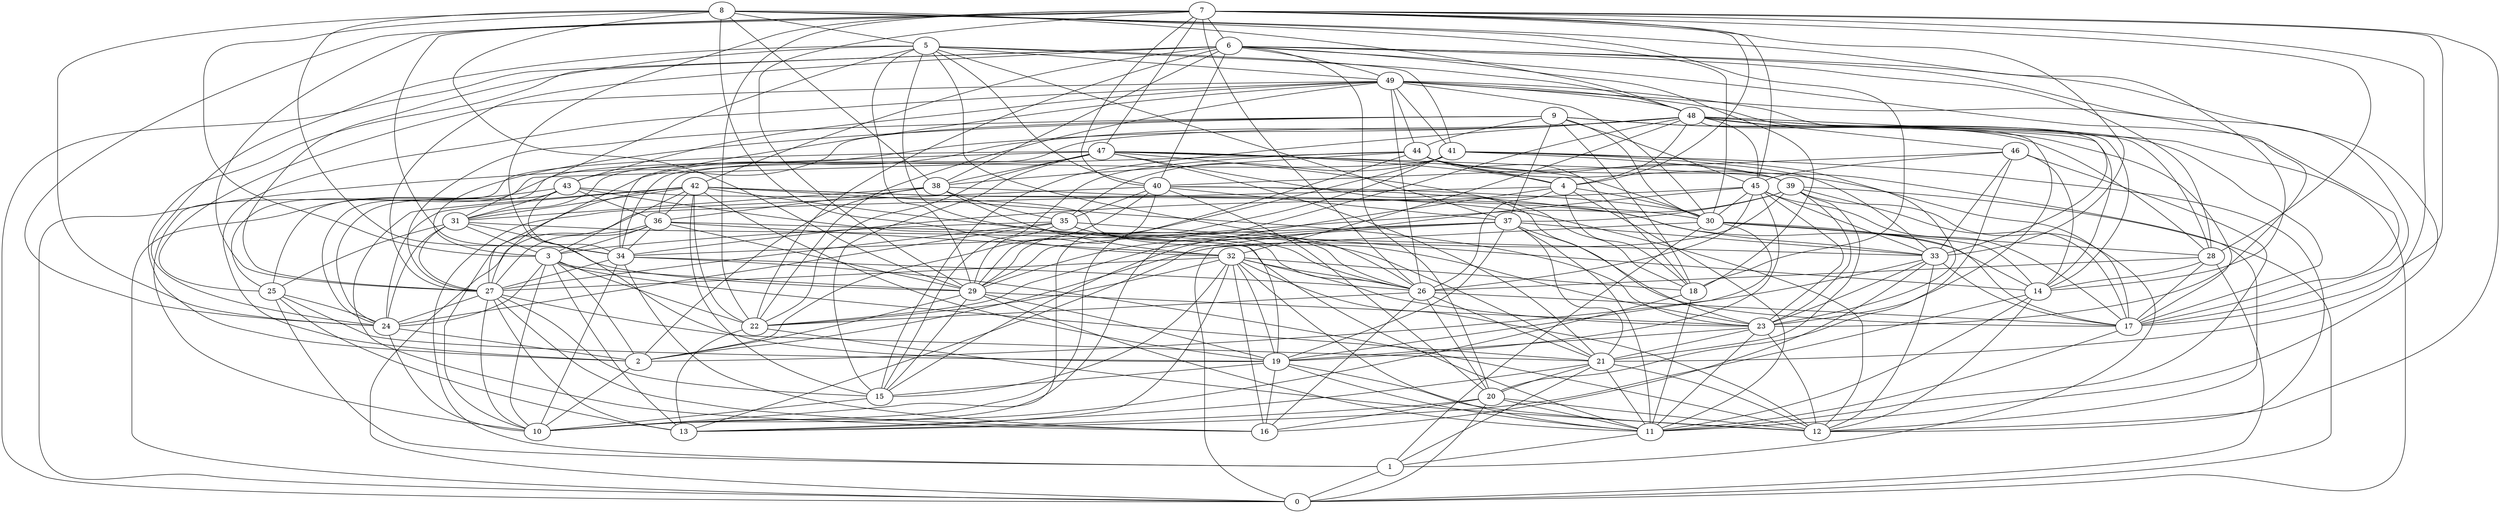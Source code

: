 digraph GG_graph {

subgraph G_graph {
edge [color = black]
"31" -> "25" [dir = none]
"31" -> "24" [dir = none]
"31" -> "3" [dir = none]
"31" -> "29" [dir = none]
"37" -> "21" [dir = none]
"37" -> "34" [dir = none]
"36" -> "29" [dir = none]
"36" -> "32" [dir = none]
"36" -> "34" [dir = none]
"43" -> "24" [dir = none]
"43" -> "26" [dir = none]
"43" -> "23" [dir = none]
"20" -> "16" [dir = none]
"20" -> "11" [dir = none]
"20" -> "13" [dir = none]
"44" -> "17" [dir = none]
"44" -> "15" [dir = none]
"33" -> "12" [dir = none]
"33" -> "17" [dir = none]
"14" -> "13" [dir = none]
"34" -> "12" [dir = none]
"34" -> "10" [dir = none]
"34" -> "16" [dir = none]
"8" -> "14" [dir = none]
"8" -> "38" [dir = none]
"8" -> "32" [dir = none]
"8" -> "48" [dir = none]
"8" -> "24" [dir = none]
"38" -> "30" [dir = none]
"38" -> "36" [dir = none]
"38" -> "2" [dir = none]
"46" -> "11" [dir = none]
"46" -> "45" [dir = none]
"46" -> "40" [dir = none]
"46" -> "20" [dir = none]
"46" -> "33" [dir = none]
"41" -> "23" [dir = none]
"41" -> "12" [dir = none]
"41" -> "29" [dir = none]
"28" -> "26" [dir = none]
"28" -> "17" [dir = none]
"48" -> "10" [dir = none]
"48" -> "31" [dir = none]
"48" -> "28" [dir = none]
"48" -> "34" [dir = none]
"48" -> "46" [dir = none]
"39" -> "23" [dir = none]
"39" -> "2" [dir = none]
"39" -> "37" [dir = none]
"39" -> "17" [dir = none]
"39" -> "0" [dir = none]
"39" -> "29" [dir = none]
"39" -> "1" [dir = none]
"11" -> "1" [dir = none]
"18" -> "11" [dir = none]
"26" -> "20" [dir = none]
"32" -> "12" [dir = none]
"32" -> "26" [dir = none]
"32" -> "16" [dir = none]
"32" -> "27" [dir = none]
"32" -> "13" [dir = none]
"32" -> "15" [dir = none]
"29" -> "23" [dir = none]
"29" -> "2" [dir = none]
"29" -> "19" [dir = none]
"29" -> "11" [dir = none]
"19" -> "12" [dir = none]
"19" -> "11" [dir = none]
"5" -> "49" [dir = none]
"5" -> "26" [dir = none]
"5" -> "27" [dir = none]
"5" -> "48" [dir = none]
"5" -> "31" [dir = none]
"5" -> "41" [dir = none]
"4" -> "15" [dir = none]
"4" -> "11" [dir = none]
"4" -> "18" [dir = none]
"35" -> "27" [dir = none]
"35" -> "24" [dir = none]
"35" -> "3" [dir = none]
"35" -> "26" [dir = none]
"27" -> "15" [dir = none]
"27" -> "21" [dir = none]
"27" -> "24" [dir = none]
"7" -> "22" [dir = none]
"7" -> "29" [dir = none]
"7" -> "34" [dir = none]
"7" -> "4" [dir = none]
"7" -> "47" [dir = none]
"7" -> "33" [dir = none]
"7" -> "27" [dir = none]
"7" -> "28" [dir = none]
"7" -> "24" [dir = none]
"49" -> "44" [dir = none]
"49" -> "26" [dir = none]
"49" -> "34" [dir = none]
"42" -> "3" [dir = none]
"42" -> "14" [dir = none]
"42" -> "26" [dir = none]
"42" -> "24" [dir = none]
"42" -> "27" [dir = none]
"42" -> "22" [dir = none]
"42" -> "23" [dir = none]
"42" -> "16" [dir = none]
"42" -> "12" [dir = none]
"9" -> "30" [dir = none]
"9" -> "18" [dir = none]
"9" -> "3" [dir = none]
"9" -> "28" [dir = none]
"9" -> "27" [dir = none]
"40" -> "37" [dir = none]
"40" -> "20" [dir = none]
"40" -> "2" [dir = none]
"40" -> "1" [dir = none]
"45" -> "13" [dir = none]
"45" -> "30" [dir = none]
"45" -> "23" [dir = none]
"45" -> "34" [dir = none]
"45" -> "17" [dir = none]
"45" -> "26" [dir = none]
"30" -> "0" [dir = none]
"30" -> "14" [dir = none]
"30" -> "17" [dir = none]
"30" -> "28" [dir = none]
"6" -> "11" [dir = none]
"6" -> "0" [dir = none]
"6" -> "23" [dir = none]
"6" -> "40" [dir = none]
"6" -> "38" [dir = none]
"3" -> "2" [dir = none]
"3" -> "29" [dir = none]
"3" -> "13" [dir = none]
"47" -> "18" [dir = none]
"47" -> "39" [dir = none]
"47" -> "30" [dir = none]
"47" -> "23" [dir = none]
"47" -> "22" [dir = none]
"47" -> "4" [dir = none]
"47" -> "21" [dir = none]
"47" -> "15" [dir = none]
"47" -> "0" [dir = none]
"25" -> "13" [dir = none]
"25" -> "19" [dir = none]
"25" -> "24" [dir = none]
"2" -> "10" [dir = none]
"23" -> "12" [dir = none]
"21" -> "1" [dir = none]
"6" -> "28" [dir = none]
"34" -> "27" [dir = none]
"27" -> "16" [dir = none]
"40" -> "30" [dir = none]
"8" -> "30" [dir = none]
"49" -> "41" [dir = none]
"4" -> "30" [dir = none]
"17" -> "11" [dir = none]
"32" -> "11" [dir = none]
"8" -> "3" [dir = none]
"7" -> "40" [dir = none]
"15" -> "10" [dir = none]
"6" -> "27" [dir = none]
"32" -> "23" [dir = none]
"7" -> "6" [dir = none]
"26" -> "17" [dir = none]
"6" -> "20" [dir = none]
"49" -> "43" [dir = none]
"5" -> "29" [dir = none]
"43" -> "36" [dir = none]
"32" -> "22" [dir = none]
"47" -> "36" [dir = none]
"5" -> "37" [dir = none]
"48" -> "4" [dir = none]
"27" -> "13" [dir = none]
"3" -> "24" [dir = none]
"37" -> "17" [dir = none]
"3" -> "22" [dir = none]
"32" -> "18" [dir = none]
"49" -> "14" [dir = none]
"44" -> "4" [dir = none]
"41" -> "35" [dir = none]
"26" -> "22" [dir = none]
"4" -> "26" [dir = none]
"7" -> "19" [dir = none]
"22" -> "12" [dir = none]
"37" -> "22" [dir = none]
"7" -> "12" [dir = none]
"28" -> "0" [dir = none]
"8" -> "29" [dir = none]
"44" -> "38" [dir = none]
"38" -> "31" [dir = none]
"6" -> "49" [dir = none]
"9" -> "43" [dir = none]
"44" -> "12" [dir = none]
"49" -> "48" [dir = none]
"19" -> "15" [dir = none]
"45" -> "19" [dir = none]
"41" -> "24" [dir = none]
"49" -> "22" [dir = none]
"26" -> "21" [dir = none]
"6" -> "2" [dir = none]
"43" -> "31" [dir = none]
"42" -> "15" [dir = none]
"18" -> "10" [dir = none]
"40" -> "35" [dir = none]
"23" -> "21" [dir = none]
"40" -> "33" [dir = none]
"36" -> "0" [dir = none]
"30" -> "19" [dir = none]
"31" -> "27" [dir = none]
"35" -> "14" [dir = none]
"33" -> "2" [dir = none]
"33" -> "16" [dir = none]
"43" -> "0" [dir = none]
"30" -> "1" [dir = none]
"36" -> "33" [dir = none]
"45" -> "33" [dir = none]
"43" -> "34" [dir = none]
"37" -> "29" [dir = none]
"26" -> "16" [dir = none]
"9" -> "17" [dir = none]
"48" -> "0" [dir = none]
"14" -> "11" [dir = none]
"49" -> "2" [dir = none]
"37" -> "11" [dir = none]
"7" -> "21" [dir = none]
"36" -> "27" [dir = none]
"46" -> "14" [dir = none]
"8" -> "18" [dir = none]
"3" -> "21" [dir = none]
"49" -> "30" [dir = none]
"42" -> "31" [dir = none]
"27" -> "10" [dir = none]
"6" -> "42" [dir = none]
"42" -> "36" [dir = none]
"24" -> "10" [dir = none]
"3" -> "10" [dir = none]
"22" -> "13" [dir = none]
"47" -> "10" [dir = none]
"48" -> "15" [dir = none]
"21" -> "20" [dir = none]
"40" -> "29" [dir = none]
"41" -> "39" [dir = none]
"21" -> "13" [dir = none]
"38" -> "35" [dir = none]
"23" -> "19" [dir = none]
"48" -> "14" [dir = none]
"38" -> "32" [dir = none]
"20" -> "0" [dir = none]
"25" -> "1" [dir = none]
"48" -> "23" [dir = none]
"32" -> "19" [dir = none]
"7" -> "45" [dir = none]
"9" -> "45" [dir = none]
"35" -> "29" [dir = none]
"21" -> "11" [dir = none]
"49" -> "25" [dir = none]
"5" -> "40" [dir = none]
"6" -> "17" [dir = none]
"24" -> "2" [dir = none]
"9" -> "44" [dir = none]
"43" -> "25" [dir = none]
"37" -> "19" [dir = none]
"36" -> "3" [dir = none]
"49" -> "17" [dir = none]
"8" -> "5" [dir = none]
"31" -> "11" [dir = none]
"44" -> "39" [dir = none]
"29" -> "15" [dir = none]
"42" -> "19" [dir = none]
"47" -> "38" [dir = none]
"21" -> "12" [dir = none]
"20" -> "12" [dir = none]
"35" -> "21" [dir = none]
"48" -> "17" [dir = none]
"7" -> "26" [dir = none]
"19" -> "16" [dir = none]
"9" -> "37" [dir = none]
"8" -> "34" [dir = none]
"48" -> "32" [dir = none]
"41" -> "10" [dir = none]
"39" -> "21" [dir = none]
"33" -> "23" [dir = none]
"5" -> "24" [dir = none]
"5" -> "19" [dir = none]
"4" -> "10" [dir = none]
"28" -> "14" [dir = none]
"44" -> "10" [dir = none]
"6" -> "22" [dir = none]
"14" -> "12" [dir = none]
"44" -> "25" [dir = none]
"44" -> "18" [dir = none]
"48" -> "45" [dir = none]
"1" -> "0" [dir = none]
"49" -> "33" [dir = none]
"6" -> "18" [dir = none]
"34" -> "26" [dir = none]
"48" -> "27" [dir = none]
"7" -> "17" [dir = none]
"37" -> "33" [dir = none]
"41" -> "33" [dir = none]
"23" -> "11" [dir = none]
}

}
